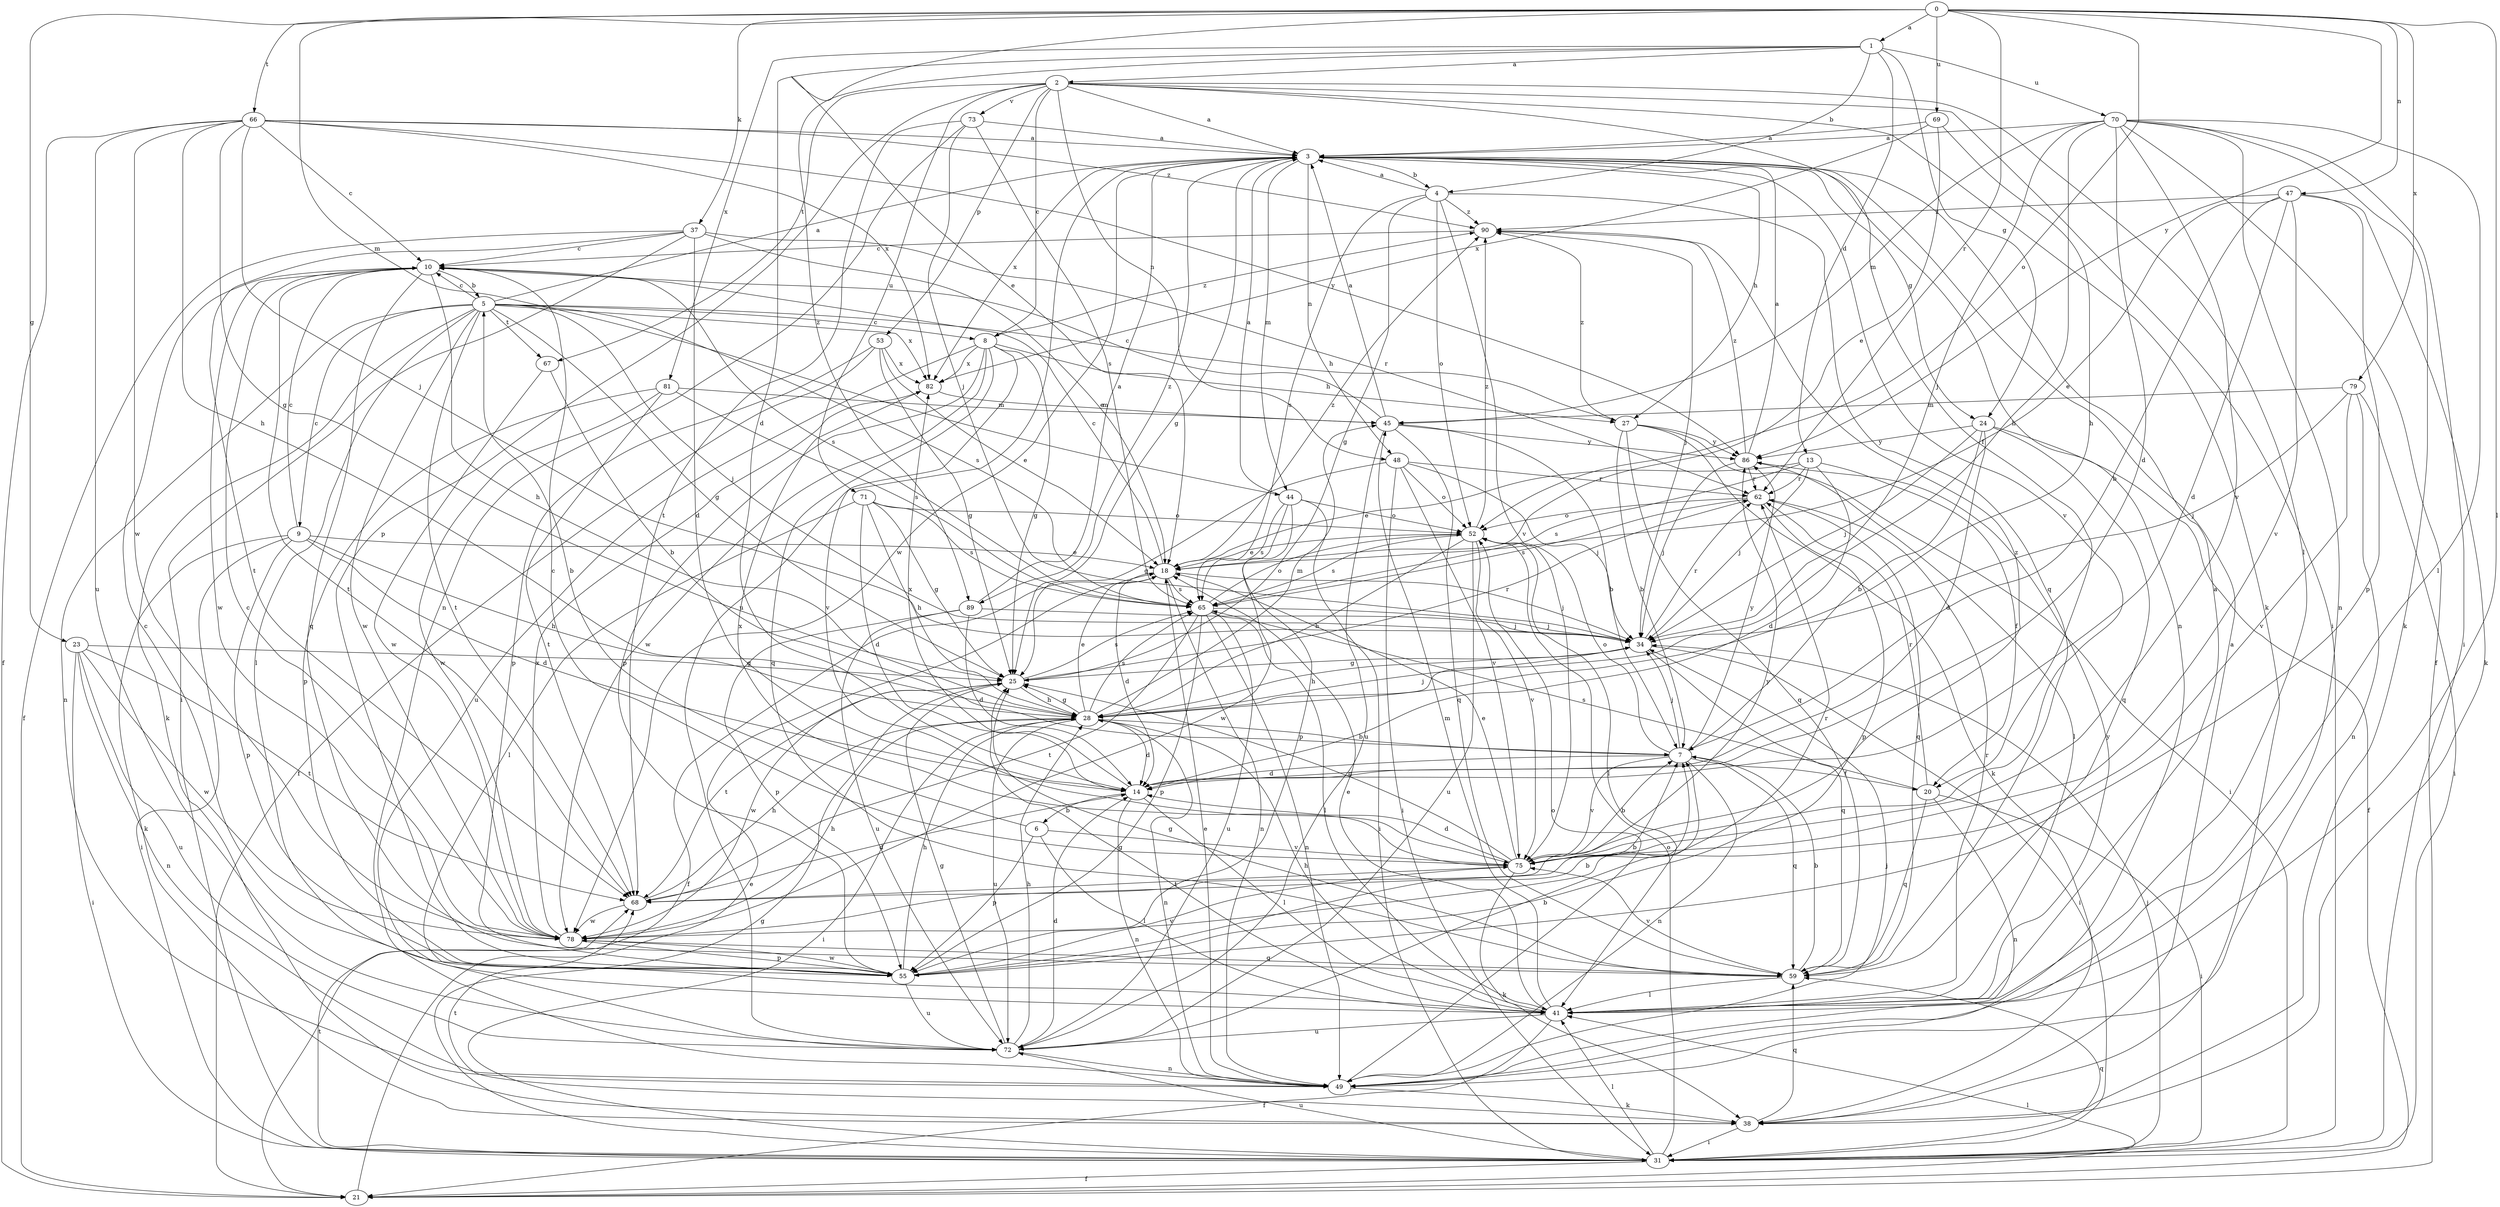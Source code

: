 strict digraph  {
0;
1;
2;
3;
4;
5;
6;
7;
8;
9;
10;
13;
14;
18;
20;
21;
23;
24;
25;
27;
28;
31;
34;
37;
38;
41;
44;
45;
47;
48;
49;
52;
53;
55;
59;
62;
65;
66;
67;
68;
69;
70;
71;
72;
73;
75;
78;
79;
81;
82;
86;
89;
90;
0 -> 1  [label=a];
0 -> 18  [label=e];
0 -> 23  [label=g];
0 -> 37  [label=k];
0 -> 41  [label=l];
0 -> 44  [label=m];
0 -> 47  [label=n];
0 -> 52  [label=o];
0 -> 62  [label=r];
0 -> 66  [label=t];
0 -> 69  [label=u];
0 -> 79  [label=x];
0 -> 86  [label=y];
1 -> 2  [label=a];
1 -> 4  [label=b];
1 -> 13  [label=d];
1 -> 14  [label=d];
1 -> 24  [label=g];
1 -> 70  [label=u];
1 -> 81  [label=x];
1 -> 89  [label=z];
2 -> 3  [label=a];
2 -> 8  [label=c];
2 -> 20  [label=f];
2 -> 31  [label=i];
2 -> 38  [label=k];
2 -> 41  [label=l];
2 -> 48  [label=n];
2 -> 53  [label=p];
2 -> 55  [label=p];
2 -> 67  [label=t];
2 -> 71  [label=u];
2 -> 73  [label=v];
3 -> 4  [label=b];
3 -> 24  [label=g];
3 -> 25  [label=g];
3 -> 27  [label=h];
3 -> 44  [label=m];
3 -> 48  [label=n];
3 -> 49  [label=n];
3 -> 72  [label=u];
3 -> 75  [label=v];
3 -> 78  [label=w];
3 -> 82  [label=x];
3 -> 89  [label=z];
4 -> 3  [label=a];
4 -> 25  [label=g];
4 -> 52  [label=o];
4 -> 59  [label=q];
4 -> 65  [label=s];
4 -> 75  [label=v];
4 -> 90  [label=z];
5 -> 3  [label=a];
5 -> 8  [label=c];
5 -> 9  [label=c];
5 -> 10  [label=c];
5 -> 25  [label=g];
5 -> 27  [label=h];
5 -> 34  [label=j];
5 -> 38  [label=k];
5 -> 41  [label=l];
5 -> 49  [label=n];
5 -> 65  [label=s];
5 -> 67  [label=t];
5 -> 68  [label=t];
5 -> 78  [label=w];
5 -> 82  [label=x];
6 -> 5  [label=b];
6 -> 41  [label=l];
6 -> 55  [label=p];
6 -> 75  [label=v];
7 -> 14  [label=d];
7 -> 20  [label=f];
7 -> 34  [label=j];
7 -> 49  [label=n];
7 -> 52  [label=o];
7 -> 59  [label=q];
7 -> 75  [label=v];
7 -> 86  [label=y];
8 -> 25  [label=g];
8 -> 27  [label=h];
8 -> 55  [label=p];
8 -> 59  [label=q];
8 -> 72  [label=u];
8 -> 75  [label=v];
8 -> 78  [label=w];
8 -> 82  [label=x];
8 -> 90  [label=z];
9 -> 10  [label=c];
9 -> 14  [label=d];
9 -> 18  [label=e];
9 -> 28  [label=h];
9 -> 31  [label=i];
9 -> 38  [label=k];
9 -> 55  [label=p];
10 -> 5  [label=b];
10 -> 28  [label=h];
10 -> 59  [label=q];
10 -> 65  [label=s];
10 -> 68  [label=t];
10 -> 78  [label=w];
13 -> 14  [label=d];
13 -> 18  [label=e];
13 -> 20  [label=f];
13 -> 34  [label=j];
13 -> 62  [label=r];
13 -> 65  [label=s];
14 -> 6  [label=b];
14 -> 41  [label=l];
14 -> 49  [label=n];
14 -> 82  [label=x];
18 -> 10  [label=c];
18 -> 14  [label=d];
18 -> 21  [label=f];
18 -> 34  [label=j];
18 -> 49  [label=n];
18 -> 65  [label=s];
18 -> 90  [label=z];
20 -> 31  [label=i];
20 -> 49  [label=n];
20 -> 59  [label=q];
20 -> 62  [label=r];
20 -> 65  [label=s];
21 -> 18  [label=e];
21 -> 41  [label=l];
23 -> 25  [label=g];
23 -> 31  [label=i];
23 -> 49  [label=n];
23 -> 68  [label=t];
23 -> 72  [label=u];
23 -> 78  [label=w];
24 -> 7  [label=b];
24 -> 14  [label=d];
24 -> 21  [label=f];
24 -> 34  [label=j];
24 -> 59  [label=q];
24 -> 86  [label=y];
25 -> 28  [label=h];
25 -> 62  [label=r];
25 -> 65  [label=s];
25 -> 68  [label=t];
25 -> 78  [label=w];
27 -> 7  [label=b];
27 -> 31  [label=i];
27 -> 38  [label=k];
27 -> 59  [label=q];
27 -> 86  [label=y];
27 -> 90  [label=z];
28 -> 7  [label=b];
28 -> 14  [label=d];
28 -> 18  [label=e];
28 -> 25  [label=g];
28 -> 31  [label=i];
28 -> 34  [label=j];
28 -> 45  [label=m];
28 -> 49  [label=n];
28 -> 65  [label=s];
28 -> 72  [label=u];
31 -> 21  [label=f];
31 -> 25  [label=g];
31 -> 34  [label=j];
31 -> 41  [label=l];
31 -> 52  [label=o];
31 -> 59  [label=q];
31 -> 68  [label=t];
31 -> 72  [label=u];
34 -> 25  [label=g];
34 -> 28  [label=h];
34 -> 31  [label=i];
34 -> 59  [label=q];
34 -> 62  [label=r];
37 -> 10  [label=c];
37 -> 14  [label=d];
37 -> 18  [label=e];
37 -> 21  [label=f];
37 -> 31  [label=i];
37 -> 62  [label=r];
37 -> 68  [label=t];
38 -> 3  [label=a];
38 -> 31  [label=i];
38 -> 59  [label=q];
38 -> 68  [label=t];
41 -> 3  [label=a];
41 -> 18  [label=e];
41 -> 21  [label=f];
41 -> 25  [label=g];
41 -> 28  [label=h];
41 -> 45  [label=m];
41 -> 62  [label=r];
41 -> 72  [label=u];
41 -> 86  [label=y];
44 -> 3  [label=a];
44 -> 31  [label=i];
44 -> 52  [label=o];
44 -> 55  [label=p];
44 -> 65  [label=s];
44 -> 78  [label=w];
45 -> 3  [label=a];
45 -> 7  [label=b];
45 -> 10  [label=c];
45 -> 59  [label=q];
45 -> 72  [label=u];
45 -> 86  [label=y];
47 -> 7  [label=b];
47 -> 14  [label=d];
47 -> 18  [label=e];
47 -> 38  [label=k];
47 -> 55  [label=p];
47 -> 75  [label=v];
47 -> 90  [label=z];
48 -> 25  [label=g];
48 -> 31  [label=i];
48 -> 34  [label=j];
48 -> 52  [label=o];
48 -> 62  [label=r];
48 -> 75  [label=v];
49 -> 18  [label=e];
49 -> 34  [label=j];
49 -> 38  [label=k];
49 -> 52  [label=o];
52 -> 18  [label=e];
52 -> 28  [label=h];
52 -> 41  [label=l];
52 -> 65  [label=s];
52 -> 72  [label=u];
52 -> 75  [label=v];
52 -> 90  [label=z];
53 -> 18  [label=e];
53 -> 21  [label=f];
53 -> 25  [label=g];
53 -> 55  [label=p];
53 -> 82  [label=x];
55 -> 7  [label=b];
55 -> 10  [label=c];
55 -> 28  [label=h];
55 -> 72  [label=u];
55 -> 75  [label=v];
55 -> 78  [label=w];
59 -> 7  [label=b];
59 -> 25  [label=g];
59 -> 41  [label=l];
59 -> 75  [label=v];
62 -> 52  [label=o];
62 -> 55  [label=p];
62 -> 59  [label=q];
62 -> 65  [label=s];
65 -> 34  [label=j];
65 -> 41  [label=l];
65 -> 49  [label=n];
65 -> 52  [label=o];
65 -> 55  [label=p];
65 -> 68  [label=t];
65 -> 72  [label=u];
66 -> 3  [label=a];
66 -> 10  [label=c];
66 -> 21  [label=f];
66 -> 25  [label=g];
66 -> 28  [label=h];
66 -> 34  [label=j];
66 -> 72  [label=u];
66 -> 78  [label=w];
66 -> 82  [label=x];
66 -> 86  [label=y];
66 -> 90  [label=z];
67 -> 7  [label=b];
67 -> 78  [label=w];
68 -> 14  [label=d];
68 -> 28  [label=h];
68 -> 78  [label=w];
68 -> 86  [label=y];
69 -> 3  [label=a];
69 -> 18  [label=e];
69 -> 28  [label=h];
69 -> 82  [label=x];
70 -> 3  [label=a];
70 -> 14  [label=d];
70 -> 21  [label=f];
70 -> 28  [label=h];
70 -> 31  [label=i];
70 -> 34  [label=j];
70 -> 38  [label=k];
70 -> 41  [label=l];
70 -> 45  [label=m];
70 -> 49  [label=n];
70 -> 75  [label=v];
71 -> 14  [label=d];
71 -> 25  [label=g];
71 -> 28  [label=h];
71 -> 41  [label=l];
71 -> 52  [label=o];
71 -> 65  [label=s];
72 -> 7  [label=b];
72 -> 14  [label=d];
72 -> 25  [label=g];
72 -> 28  [label=h];
72 -> 49  [label=n];
73 -> 3  [label=a];
73 -> 34  [label=j];
73 -> 49  [label=n];
73 -> 65  [label=s];
73 -> 68  [label=t];
75 -> 7  [label=b];
75 -> 10  [label=c];
75 -> 14  [label=d];
75 -> 18  [label=e];
75 -> 25  [label=g];
75 -> 38  [label=k];
75 -> 68  [label=t];
75 -> 82  [label=x];
75 -> 90  [label=z];
78 -> 7  [label=b];
78 -> 10  [label=c];
78 -> 28  [label=h];
78 -> 55  [label=p];
78 -> 59  [label=q];
78 -> 62  [label=r];
78 -> 82  [label=x];
79 -> 31  [label=i];
79 -> 34  [label=j];
79 -> 45  [label=m];
79 -> 49  [label=n];
79 -> 75  [label=v];
81 -> 45  [label=m];
81 -> 55  [label=p];
81 -> 65  [label=s];
81 -> 68  [label=t];
81 -> 78  [label=w];
82 -> 45  [label=m];
86 -> 3  [label=a];
86 -> 34  [label=j];
86 -> 41  [label=l];
86 -> 62  [label=r];
86 -> 90  [label=z];
89 -> 3  [label=a];
89 -> 14  [label=d];
89 -> 34  [label=j];
89 -> 55  [label=p];
89 -> 72  [label=u];
90 -> 10  [label=c];
90 -> 34  [label=j];
}
